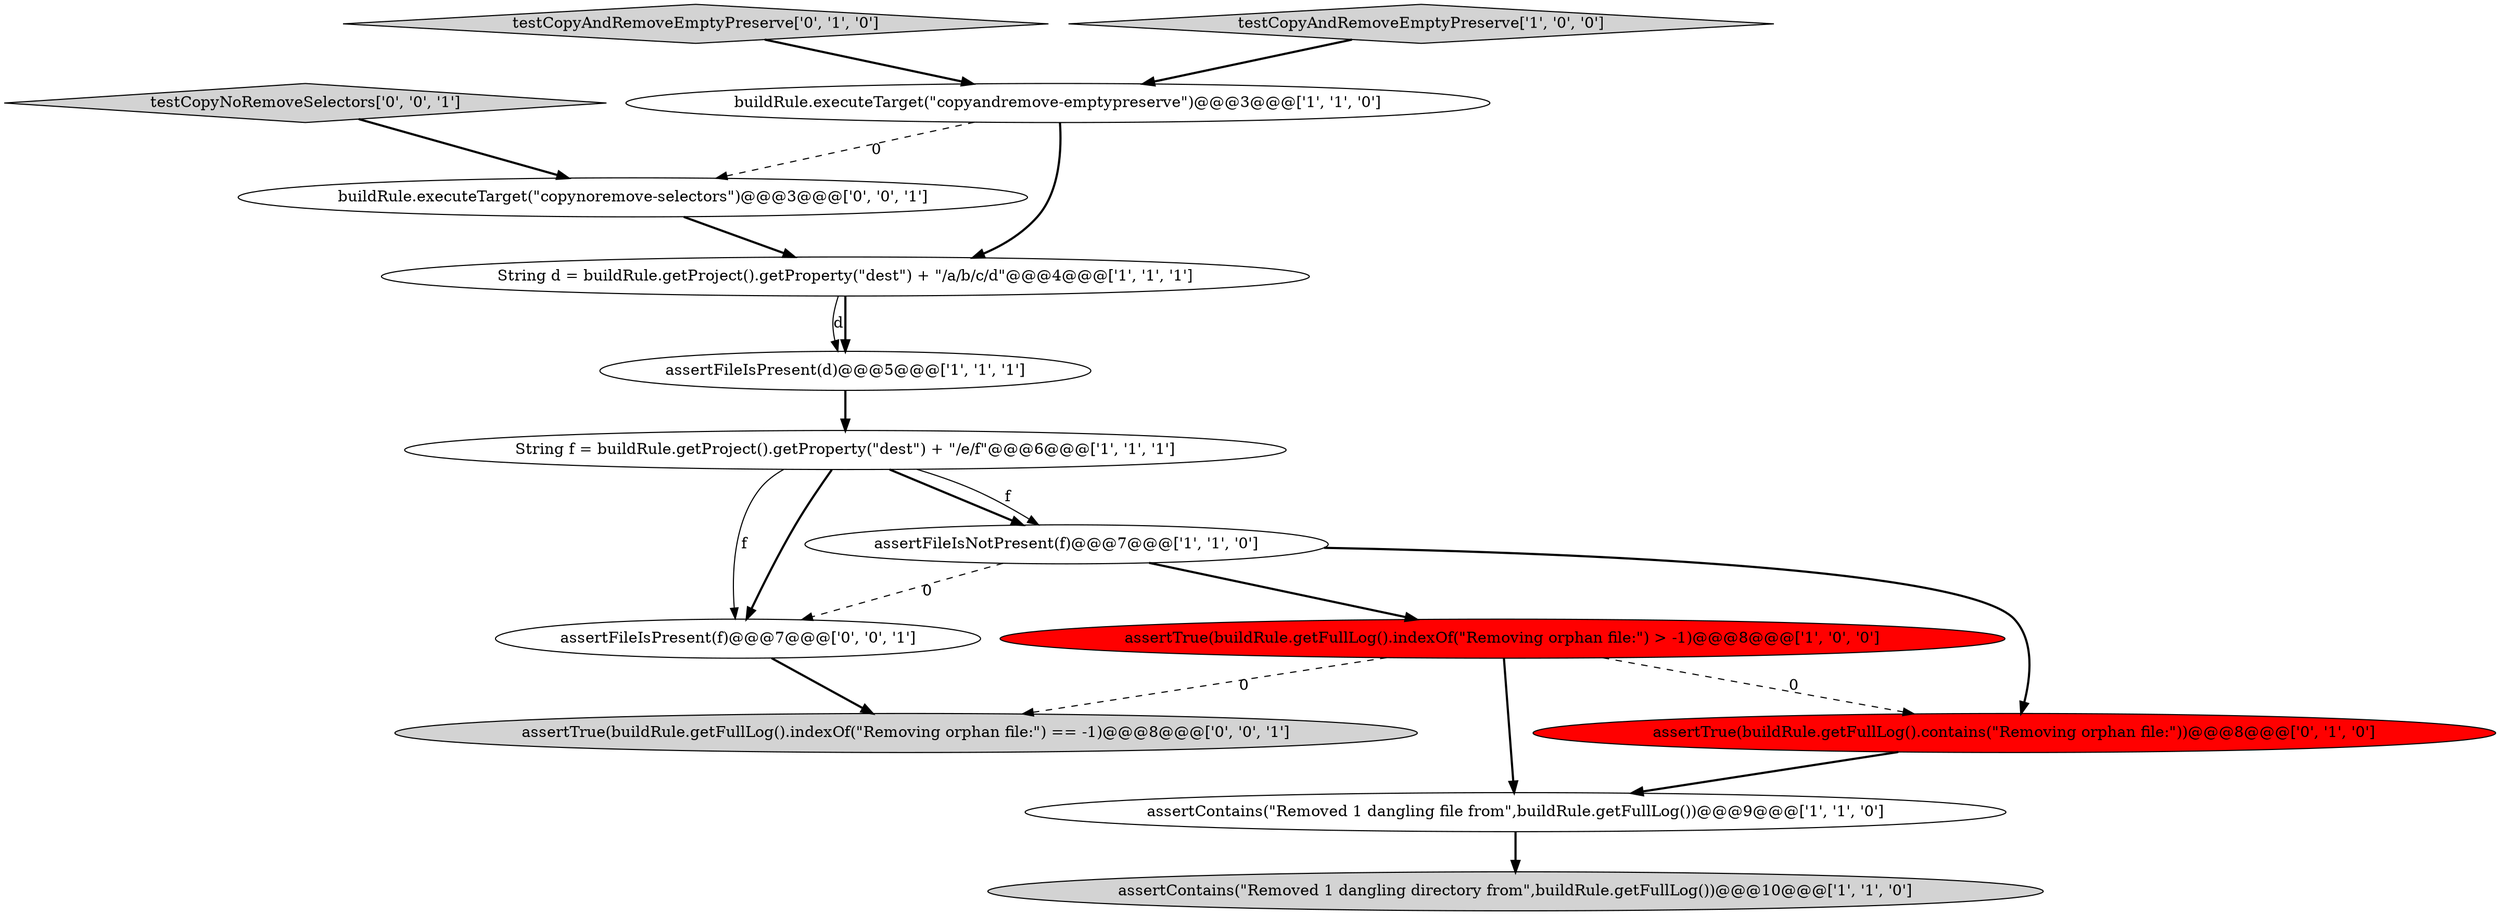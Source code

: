 digraph {
1 [style = filled, label = "assertTrue(buildRule.getFullLog().indexOf(\"Removing orphan file:\") > -1)@@@8@@@['1', '0', '0']", fillcolor = red, shape = ellipse image = "AAA1AAABBB1BBB"];
0 [style = filled, label = "assertContains(\"Removed 1 dangling file from\",buildRule.getFullLog())@@@9@@@['1', '1', '0']", fillcolor = white, shape = ellipse image = "AAA0AAABBB1BBB"];
8 [style = filled, label = "String d = buildRule.getProject().getProperty(\"dest\") + \"/a/b/c/d\"@@@4@@@['1', '1', '1']", fillcolor = white, shape = ellipse image = "AAA0AAABBB1BBB"];
9 [style = filled, label = "assertTrue(buildRule.getFullLog().contains(\"Removing orphan file:\"))@@@8@@@['0', '1', '0']", fillcolor = red, shape = ellipse image = "AAA1AAABBB2BBB"];
14 [style = filled, label = "assertTrue(buildRule.getFullLog().indexOf(\"Removing orphan file:\") == -1)@@@8@@@['0', '0', '1']", fillcolor = lightgray, shape = ellipse image = "AAA0AAABBB3BBB"];
2 [style = filled, label = "assertContains(\"Removed 1 dangling directory from\",buildRule.getFullLog())@@@10@@@['1', '1', '0']", fillcolor = lightgray, shape = ellipse image = "AAA0AAABBB1BBB"];
3 [style = filled, label = "assertFileIsNotPresent(f)@@@7@@@['1', '1', '0']", fillcolor = white, shape = ellipse image = "AAA0AAABBB1BBB"];
11 [style = filled, label = "buildRule.executeTarget(\"copynoremove-selectors\")@@@3@@@['0', '0', '1']", fillcolor = white, shape = ellipse image = "AAA0AAABBB3BBB"];
12 [style = filled, label = "assertFileIsPresent(f)@@@7@@@['0', '0', '1']", fillcolor = white, shape = ellipse image = "AAA0AAABBB3BBB"];
10 [style = filled, label = "testCopyAndRemoveEmptyPreserve['0', '1', '0']", fillcolor = lightgray, shape = diamond image = "AAA0AAABBB2BBB"];
5 [style = filled, label = "assertFileIsPresent(d)@@@5@@@['1', '1', '1']", fillcolor = white, shape = ellipse image = "AAA0AAABBB1BBB"];
7 [style = filled, label = "String f = buildRule.getProject().getProperty(\"dest\") + \"/e/f\"@@@6@@@['1', '1', '1']", fillcolor = white, shape = ellipse image = "AAA0AAABBB1BBB"];
6 [style = filled, label = "buildRule.executeTarget(\"copyandremove-emptypreserve\")@@@3@@@['1', '1', '0']", fillcolor = white, shape = ellipse image = "AAA0AAABBB1BBB"];
4 [style = filled, label = "testCopyAndRemoveEmptyPreserve['1', '0', '0']", fillcolor = lightgray, shape = diamond image = "AAA0AAABBB1BBB"];
13 [style = filled, label = "testCopyNoRemoveSelectors['0', '0', '1']", fillcolor = lightgray, shape = diamond image = "AAA0AAABBB3BBB"];
7->12 [style = solid, label="f"];
8->5 [style = solid, label="d"];
9->0 [style = bold, label=""];
3->1 [style = bold, label=""];
1->14 [style = dashed, label="0"];
4->6 [style = bold, label=""];
7->12 [style = bold, label=""];
0->2 [style = bold, label=""];
6->11 [style = dashed, label="0"];
1->9 [style = dashed, label="0"];
1->0 [style = bold, label=""];
13->11 [style = bold, label=""];
10->6 [style = bold, label=""];
7->3 [style = bold, label=""];
3->9 [style = bold, label=""];
3->12 [style = dashed, label="0"];
7->3 [style = solid, label="f"];
8->5 [style = bold, label=""];
6->8 [style = bold, label=""];
12->14 [style = bold, label=""];
5->7 [style = bold, label=""];
11->8 [style = bold, label=""];
}
